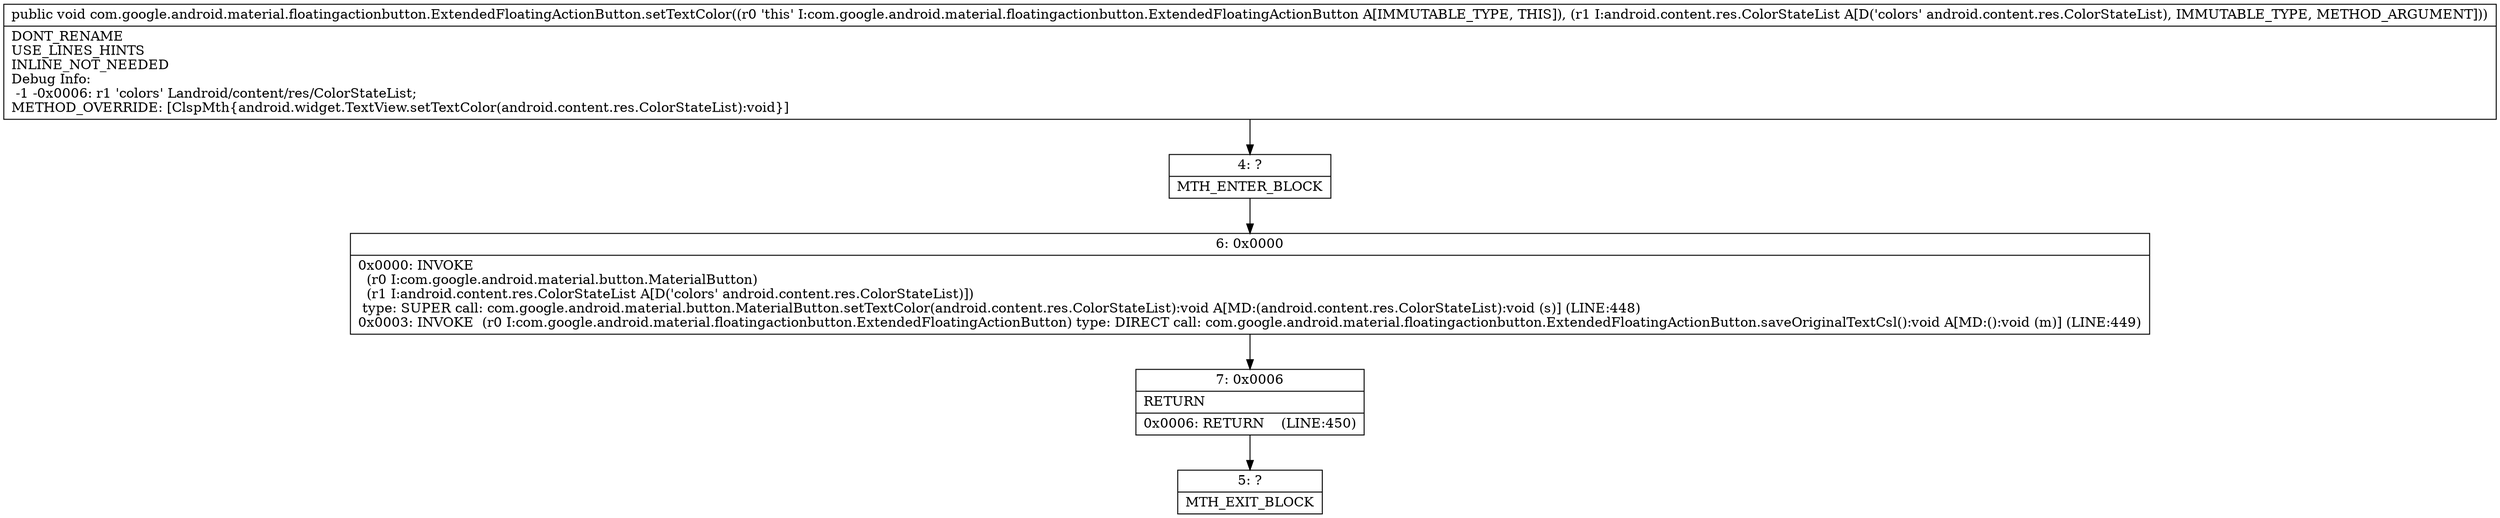 digraph "CFG forcom.google.android.material.floatingactionbutton.ExtendedFloatingActionButton.setTextColor(Landroid\/content\/res\/ColorStateList;)V" {
Node_4 [shape=record,label="{4\:\ ?|MTH_ENTER_BLOCK\l}"];
Node_6 [shape=record,label="{6\:\ 0x0000|0x0000: INVOKE  \l  (r0 I:com.google.android.material.button.MaterialButton)\l  (r1 I:android.content.res.ColorStateList A[D('colors' android.content.res.ColorStateList)])\l type: SUPER call: com.google.android.material.button.MaterialButton.setTextColor(android.content.res.ColorStateList):void A[MD:(android.content.res.ColorStateList):void (s)] (LINE:448)\l0x0003: INVOKE  (r0 I:com.google.android.material.floatingactionbutton.ExtendedFloatingActionButton) type: DIRECT call: com.google.android.material.floatingactionbutton.ExtendedFloatingActionButton.saveOriginalTextCsl():void A[MD:():void (m)] (LINE:449)\l}"];
Node_7 [shape=record,label="{7\:\ 0x0006|RETURN\l|0x0006: RETURN    (LINE:450)\l}"];
Node_5 [shape=record,label="{5\:\ ?|MTH_EXIT_BLOCK\l}"];
MethodNode[shape=record,label="{public void com.google.android.material.floatingactionbutton.ExtendedFloatingActionButton.setTextColor((r0 'this' I:com.google.android.material.floatingactionbutton.ExtendedFloatingActionButton A[IMMUTABLE_TYPE, THIS]), (r1 I:android.content.res.ColorStateList A[D('colors' android.content.res.ColorStateList), IMMUTABLE_TYPE, METHOD_ARGUMENT]))  | DONT_RENAME\lUSE_LINES_HINTS\lINLINE_NOT_NEEDED\lDebug Info:\l  \-1 \-0x0006: r1 'colors' Landroid\/content\/res\/ColorStateList;\lMETHOD_OVERRIDE: [ClspMth\{android.widget.TextView.setTextColor(android.content.res.ColorStateList):void\}]\l}"];
MethodNode -> Node_4;Node_4 -> Node_6;
Node_6 -> Node_7;
Node_7 -> Node_5;
}

